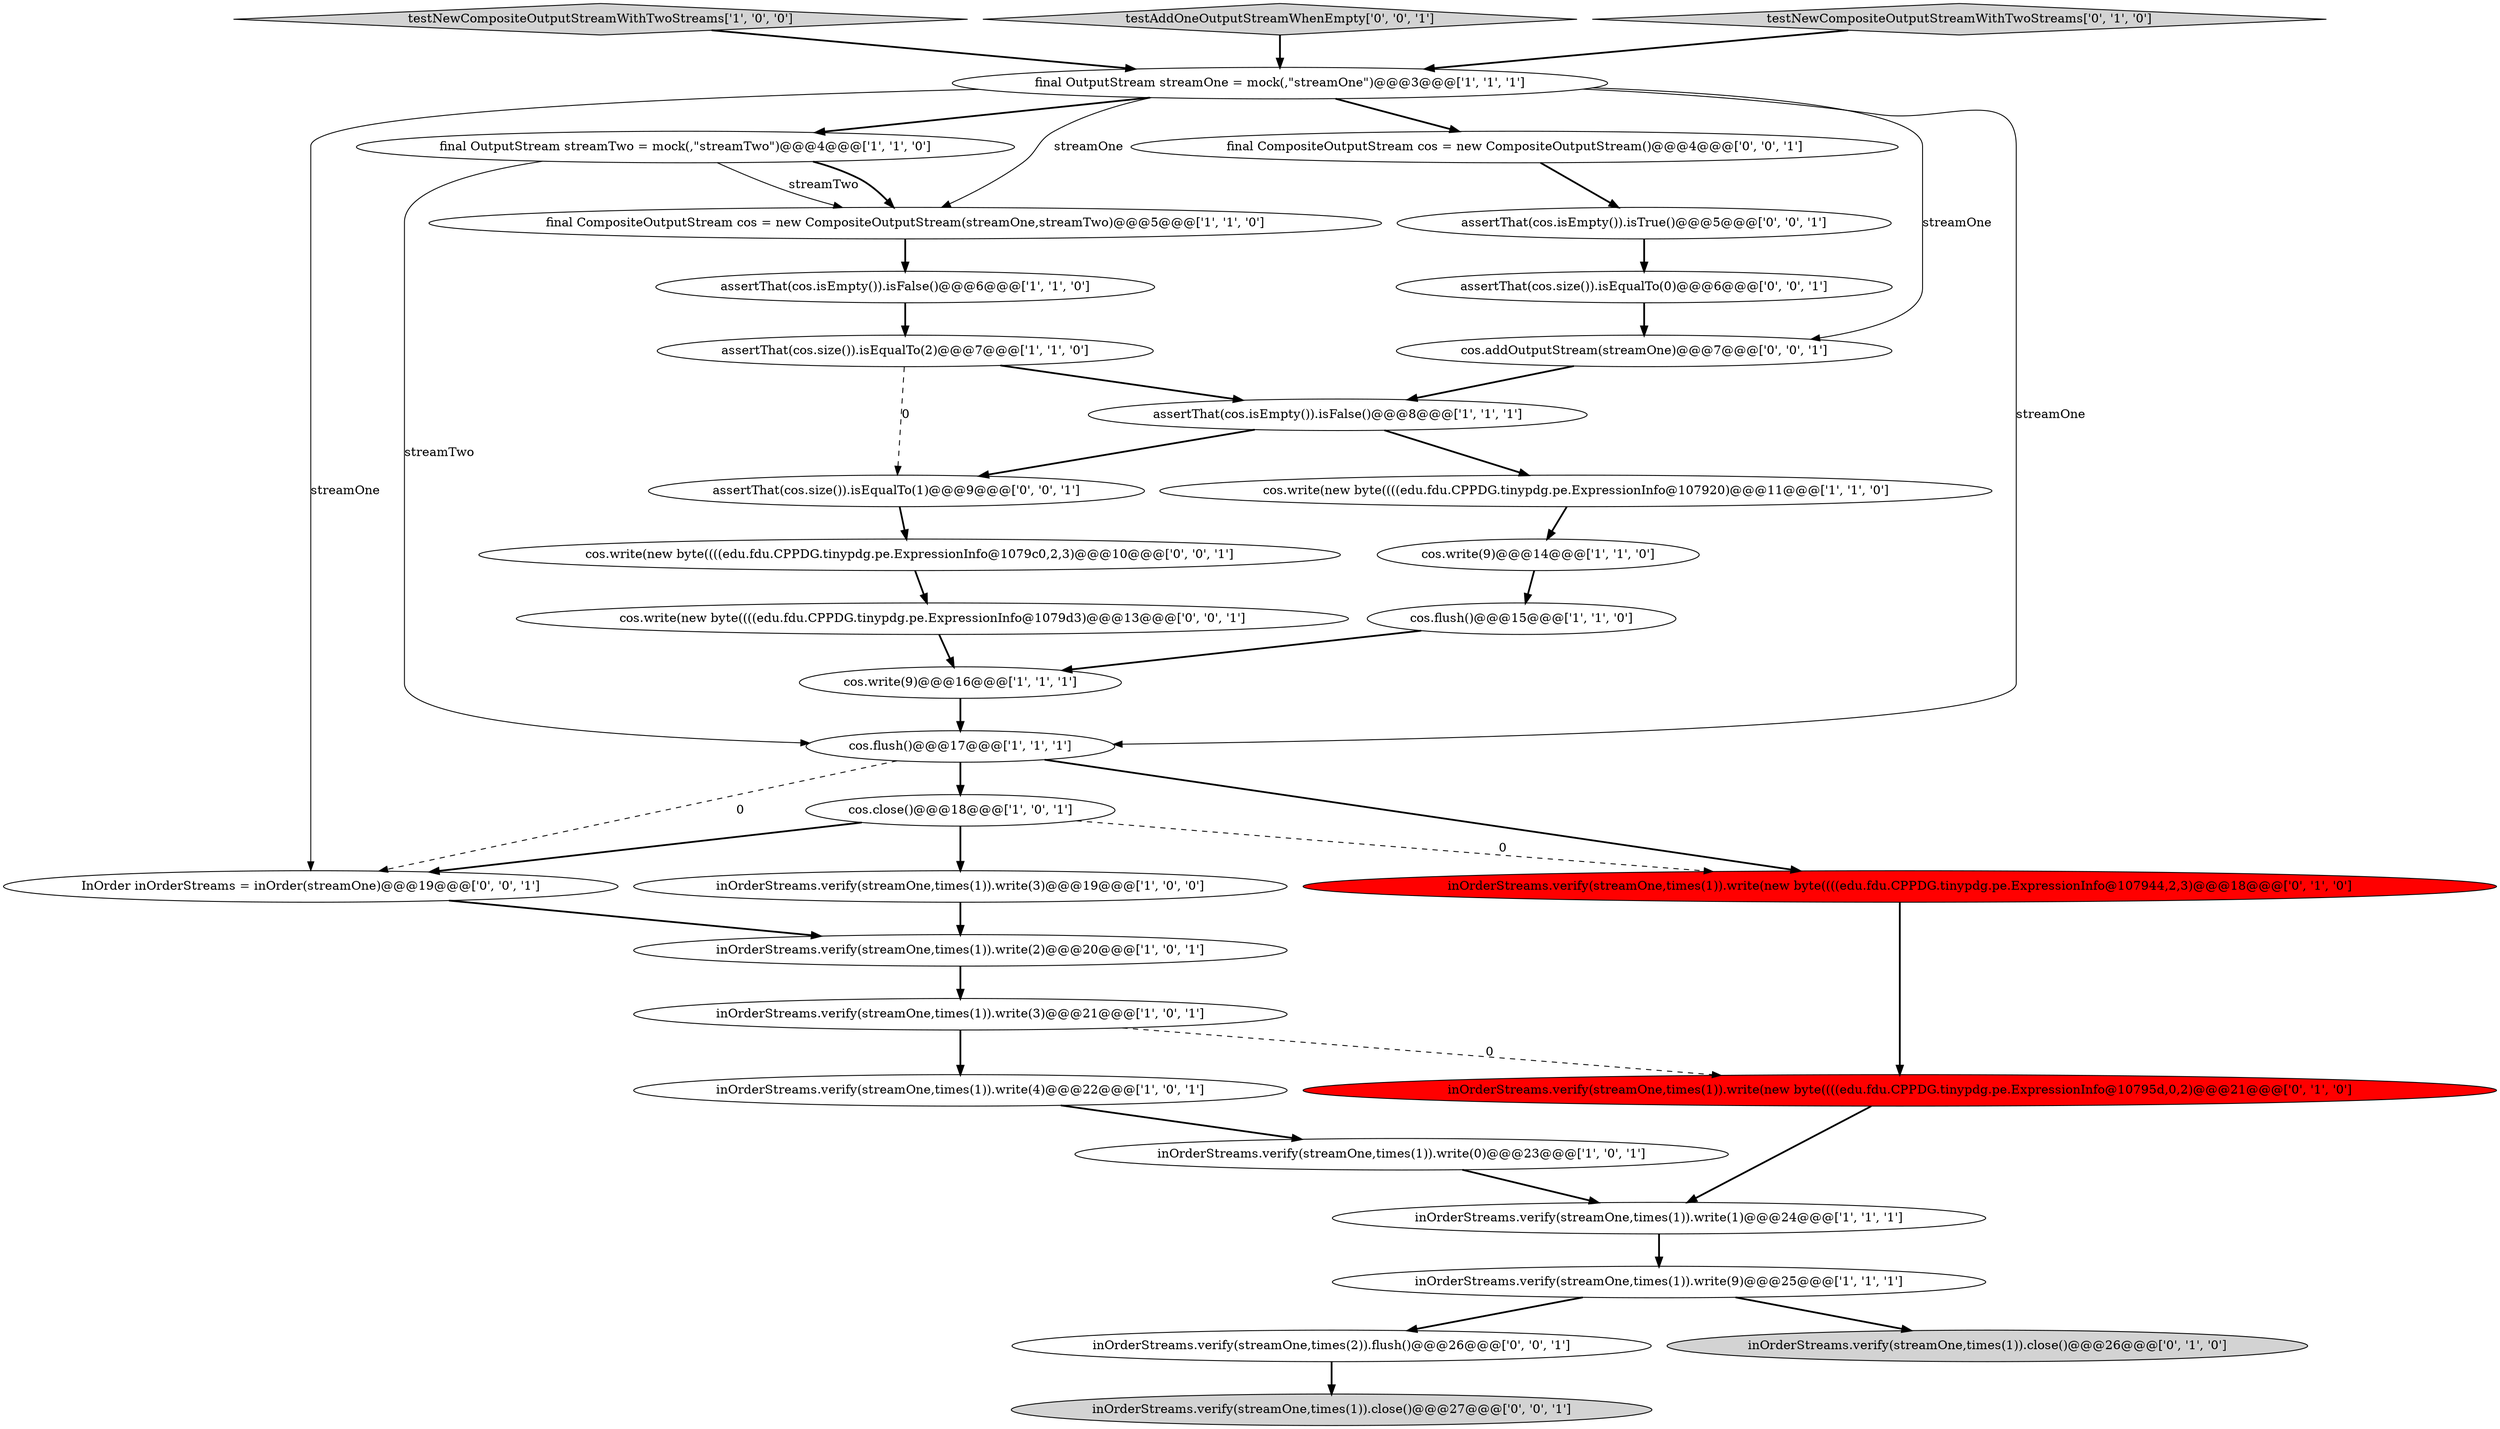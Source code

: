 digraph {
17 [style = filled, label = "inOrderStreams.verify(streamOne,times(1)).write(3)@@@21@@@['1', '0', '1']", fillcolor = white, shape = ellipse image = "AAA0AAABBB1BBB"];
32 [style = filled, label = "inOrderStreams.verify(streamOne,times(2)).flush()@@@26@@@['0', '0', '1']", fillcolor = white, shape = ellipse image = "AAA0AAABBB3BBB"];
31 [style = filled, label = "inOrderStreams.verify(streamOne,times(1)).close()@@@27@@@['0', '0', '1']", fillcolor = lightgray, shape = ellipse image = "AAA0AAABBB3BBB"];
0 [style = filled, label = "assertThat(cos.isEmpty()).isFalse()@@@8@@@['1', '1', '1']", fillcolor = white, shape = ellipse image = "AAA0AAABBB1BBB"];
3 [style = filled, label = "assertThat(cos.size()).isEqualTo(2)@@@7@@@['1', '1', '0']", fillcolor = white, shape = ellipse image = "AAA0AAABBB1BBB"];
6 [style = filled, label = "inOrderStreams.verify(streamOne,times(1)).write(2)@@@20@@@['1', '0', '1']", fillcolor = white, shape = ellipse image = "AAA0AAABBB1BBB"];
13 [style = filled, label = "inOrderStreams.verify(streamOne,times(1)).write(9)@@@25@@@['1', '1', '1']", fillcolor = white, shape = ellipse image = "AAA0AAABBB1BBB"];
11 [style = filled, label = "cos.flush()@@@17@@@['1', '1', '1']", fillcolor = white, shape = ellipse image = "AAA0AAABBB1BBB"];
19 [style = filled, label = "final OutputStream streamOne = mock(,\"streamOne\")@@@3@@@['1', '1', '1']", fillcolor = white, shape = ellipse image = "AAA0AAABBB1BBB"];
34 [style = filled, label = "assertThat(cos.size()).isEqualTo(0)@@@6@@@['0', '0', '1']", fillcolor = white, shape = ellipse image = "AAA0AAABBB3BBB"];
15 [style = filled, label = "final CompositeOutputStream cos = new CompositeOutputStream(streamOne,streamTwo)@@@5@@@['1', '1', '0']", fillcolor = white, shape = ellipse image = "AAA0AAABBB1BBB"];
33 [style = filled, label = "cos.addOutputStream(streamOne)@@@7@@@['0', '0', '1']", fillcolor = white, shape = ellipse image = "AAA0AAABBB3BBB"];
12 [style = filled, label = "cos.close()@@@18@@@['1', '0', '1']", fillcolor = white, shape = ellipse image = "AAA0AAABBB1BBB"];
26 [style = filled, label = "cos.write(new byte((((edu.fdu.CPPDG.tinypdg.pe.ExpressionInfo@1079c0,2,3)@@@10@@@['0', '0', '1']", fillcolor = white, shape = ellipse image = "AAA0AAABBB3BBB"];
7 [style = filled, label = "testNewCompositeOutputStreamWithTwoStreams['1', '0', '0']", fillcolor = lightgray, shape = diamond image = "AAA0AAABBB1BBB"];
24 [style = filled, label = "testAddOneOutputStreamWhenEmpty['0', '0', '1']", fillcolor = lightgray, shape = diamond image = "AAA0AAABBB3BBB"];
16 [style = filled, label = "cos.write(new byte((((edu.fdu.CPPDG.tinypdg.pe.ExpressionInfo@107920)@@@11@@@['1', '1', '0']", fillcolor = white, shape = ellipse image = "AAA0AAABBB1BBB"];
23 [style = filled, label = "inOrderStreams.verify(streamOne,times(1)).close()@@@26@@@['0', '1', '0']", fillcolor = lightgray, shape = ellipse image = "AAA0AAABBB2BBB"];
30 [style = filled, label = "assertThat(cos.isEmpty()).isTrue()@@@5@@@['0', '0', '1']", fillcolor = white, shape = ellipse image = "AAA0AAABBB3BBB"];
14 [style = filled, label = "assertThat(cos.isEmpty()).isFalse()@@@6@@@['1', '1', '0']", fillcolor = white, shape = ellipse image = "AAA0AAABBB1BBB"];
10 [style = filled, label = "cos.flush()@@@15@@@['1', '1', '0']", fillcolor = white, shape = ellipse image = "AAA0AAABBB1BBB"];
28 [style = filled, label = "final CompositeOutputStream cos = new CompositeOutputStream()@@@4@@@['0', '0', '1']", fillcolor = white, shape = ellipse image = "AAA0AAABBB3BBB"];
25 [style = filled, label = "assertThat(cos.size()).isEqualTo(1)@@@9@@@['0', '0', '1']", fillcolor = white, shape = ellipse image = "AAA0AAABBB3BBB"];
21 [style = filled, label = "inOrderStreams.verify(streamOne,times(1)).write(new byte((((edu.fdu.CPPDG.tinypdg.pe.ExpressionInfo@107944,2,3)@@@18@@@['0', '1', '0']", fillcolor = red, shape = ellipse image = "AAA1AAABBB2BBB"];
4 [style = filled, label = "inOrderStreams.verify(streamOne,times(1)).write(0)@@@23@@@['1', '0', '1']", fillcolor = white, shape = ellipse image = "AAA0AAABBB1BBB"];
18 [style = filled, label = "inOrderStreams.verify(streamOne,times(1)).write(3)@@@19@@@['1', '0', '0']", fillcolor = white, shape = ellipse image = "AAA0AAABBB1BBB"];
8 [style = filled, label = "cos.write(9)@@@14@@@['1', '1', '0']", fillcolor = white, shape = ellipse image = "AAA0AAABBB1BBB"];
22 [style = filled, label = "testNewCompositeOutputStreamWithTwoStreams['0', '1', '0']", fillcolor = lightgray, shape = diamond image = "AAA0AAABBB2BBB"];
27 [style = filled, label = "InOrder inOrderStreams = inOrder(streamOne)@@@19@@@['0', '0', '1']", fillcolor = white, shape = ellipse image = "AAA0AAABBB3BBB"];
2 [style = filled, label = "cos.write(9)@@@16@@@['1', '1', '1']", fillcolor = white, shape = ellipse image = "AAA0AAABBB1BBB"];
29 [style = filled, label = "cos.write(new byte((((edu.fdu.CPPDG.tinypdg.pe.ExpressionInfo@1079d3)@@@13@@@['0', '0', '1']", fillcolor = white, shape = ellipse image = "AAA0AAABBB3BBB"];
20 [style = filled, label = "inOrderStreams.verify(streamOne,times(1)).write(new byte((((edu.fdu.CPPDG.tinypdg.pe.ExpressionInfo@10795d,0,2)@@@21@@@['0', '1', '0']", fillcolor = red, shape = ellipse image = "AAA1AAABBB2BBB"];
1 [style = filled, label = "inOrderStreams.verify(streamOne,times(1)).write(4)@@@22@@@['1', '0', '1']", fillcolor = white, shape = ellipse image = "AAA0AAABBB1BBB"];
5 [style = filled, label = "inOrderStreams.verify(streamOne,times(1)).write(1)@@@24@@@['1', '1', '1']", fillcolor = white, shape = ellipse image = "AAA0AAABBB1BBB"];
9 [style = filled, label = "final OutputStream streamTwo = mock(,\"streamTwo\")@@@4@@@['1', '1', '0']", fillcolor = white, shape = ellipse image = "AAA0AAABBB1BBB"];
6->17 [style = bold, label=""];
14->3 [style = bold, label=""];
8->10 [style = bold, label=""];
0->16 [style = bold, label=""];
1->4 [style = bold, label=""];
13->32 [style = bold, label=""];
24->19 [style = bold, label=""];
17->1 [style = bold, label=""];
15->14 [style = bold, label=""];
16->8 [style = bold, label=""];
22->19 [style = bold, label=""];
28->30 [style = bold, label=""];
9->11 [style = solid, label="streamTwo"];
26->29 [style = bold, label=""];
11->21 [style = bold, label=""];
9->15 [style = solid, label="streamTwo"];
34->33 [style = bold, label=""];
19->33 [style = solid, label="streamOne"];
11->12 [style = bold, label=""];
30->34 [style = bold, label=""];
27->6 [style = bold, label=""];
12->21 [style = dashed, label="0"];
3->0 [style = bold, label=""];
20->5 [style = bold, label=""];
19->15 [style = solid, label="streamOne"];
33->0 [style = bold, label=""];
29->2 [style = bold, label=""];
21->20 [style = bold, label=""];
17->20 [style = dashed, label="0"];
19->9 [style = bold, label=""];
18->6 [style = bold, label=""];
0->25 [style = bold, label=""];
9->15 [style = bold, label=""];
19->27 [style = solid, label="streamOne"];
5->13 [style = bold, label=""];
25->26 [style = bold, label=""];
12->18 [style = bold, label=""];
13->23 [style = bold, label=""];
10->2 [style = bold, label=""];
19->28 [style = bold, label=""];
11->27 [style = dashed, label="0"];
7->19 [style = bold, label=""];
4->5 [style = bold, label=""];
12->27 [style = bold, label=""];
2->11 [style = bold, label=""];
32->31 [style = bold, label=""];
19->11 [style = solid, label="streamOne"];
3->25 [style = dashed, label="0"];
}
